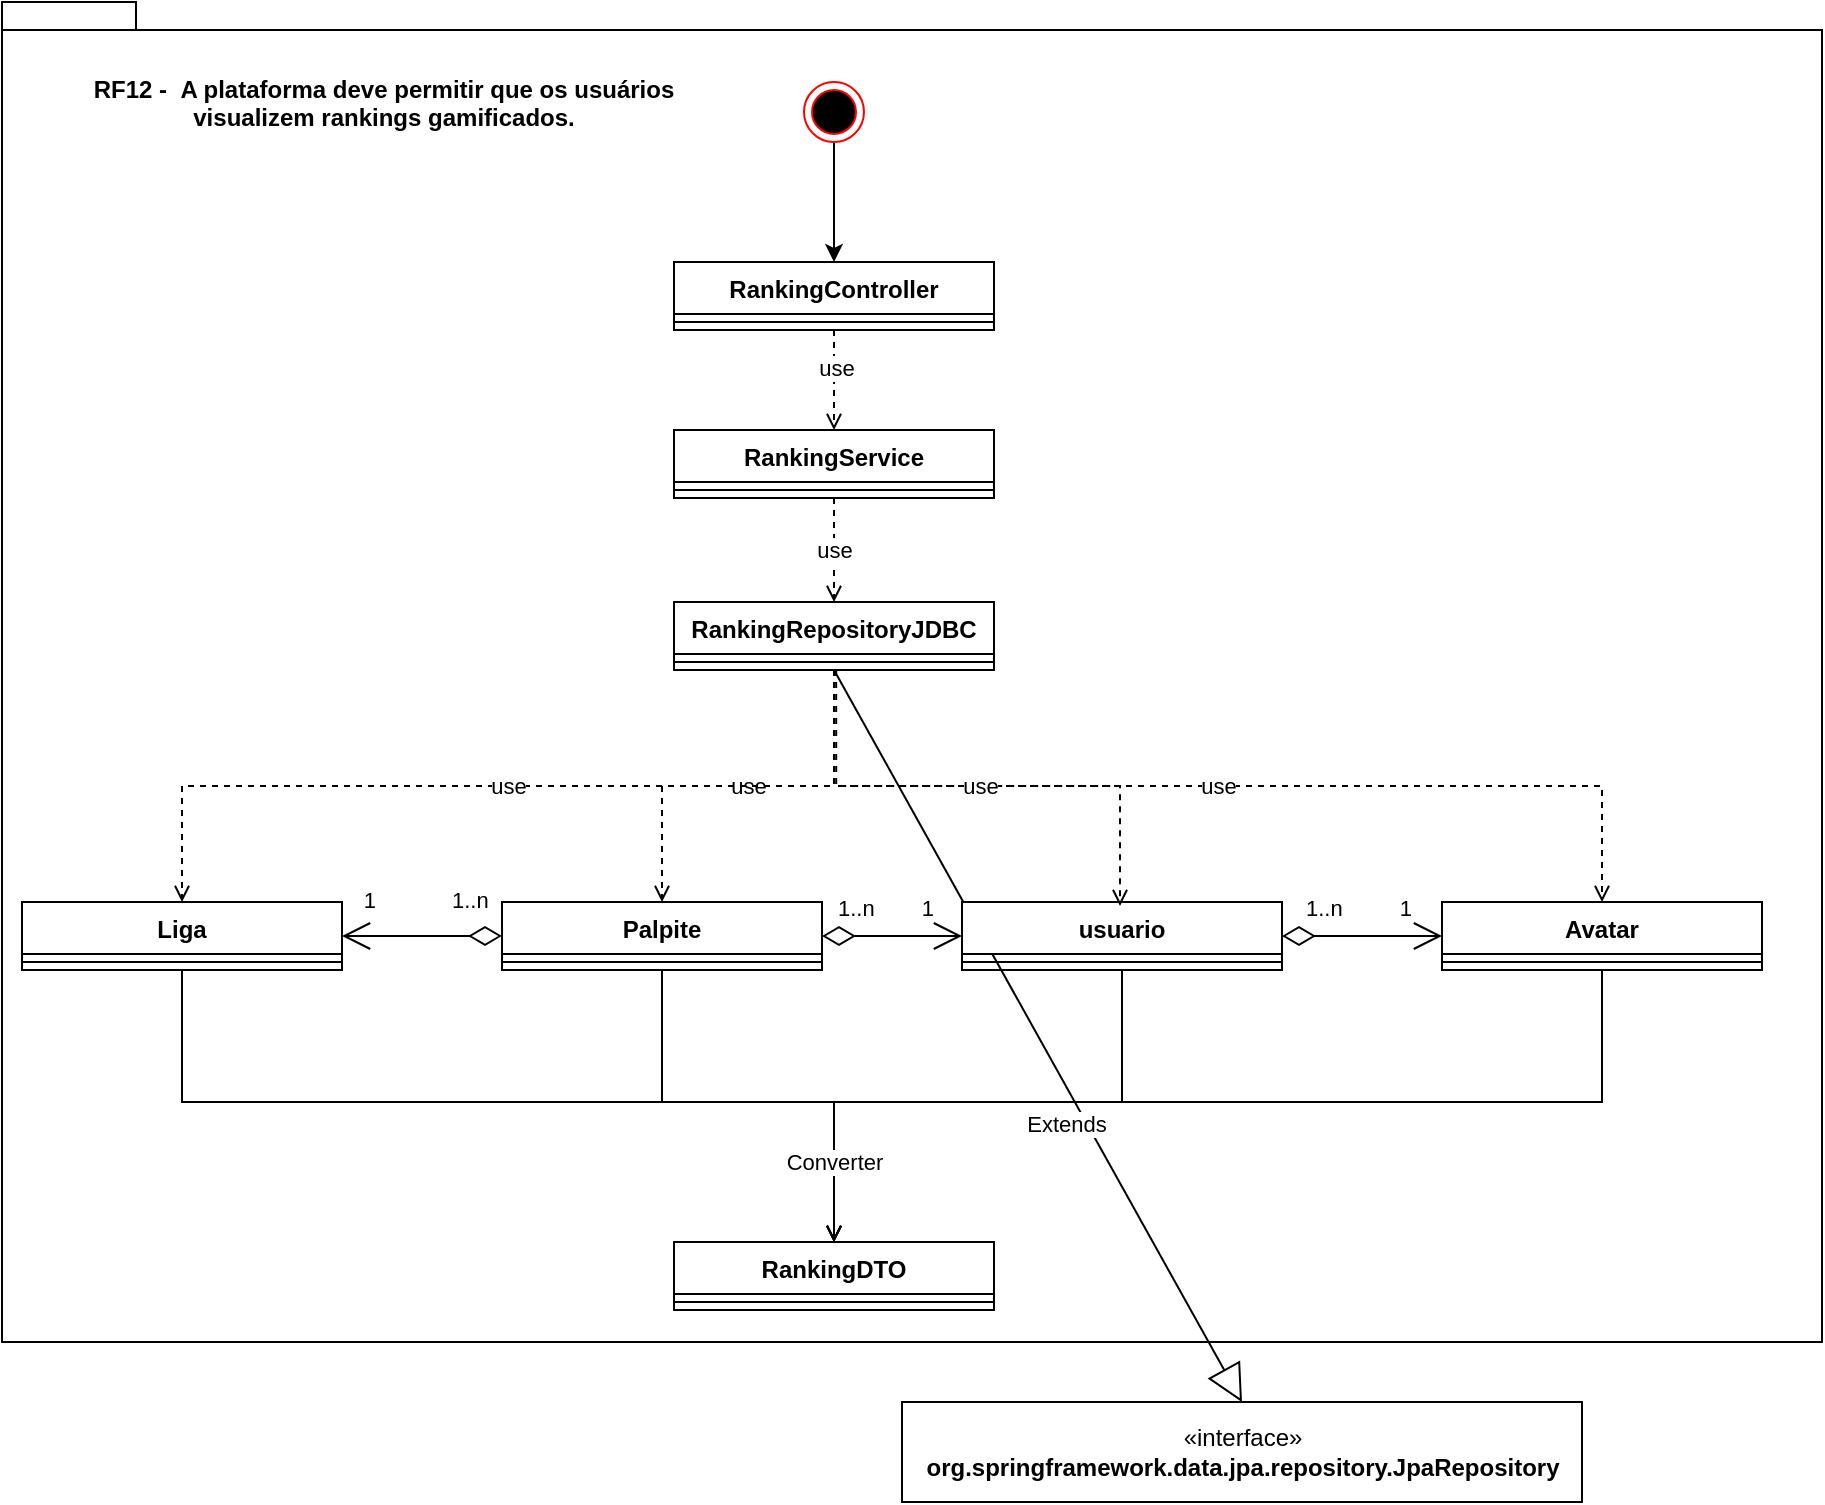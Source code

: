 <mxfile version="20.2.8" type="device"><diagram id="J9qyxm0Qgmu9dj24LYN9" name="Página-1"><mxGraphModel dx="1422" dy="746" grid="1" gridSize="10" guides="1" tooltips="1" connect="1" arrows="1" fold="1" page="1" pageScale="1" pageWidth="827" pageHeight="1169" math="0" shadow="0"><root><mxCell id="0"/><mxCell id="1" parent="0"/><mxCell id="QHTpr_0LTPX51wPY9rM0-1" value="" style="shape=folder;fontStyle=1;spacingTop=10;tabWidth=40;tabHeight=14;tabPosition=left;html=1;" parent="1" vertex="1"><mxGeometry x="20" y="20" width="910" height="670" as="geometry"/></mxCell><mxCell id="QHTpr_0LTPX51wPY9rM0-27" style="edgeStyle=orthogonalEdgeStyle;rounded=0;orthogonalLoop=1;jettySize=auto;html=1;entryX=0.5;entryY=0;entryDx=0;entryDy=0;dashed=1;endArrow=open;endFill=0;" parent="1" source="QHTpr_0LTPX51wPY9rM0-2" target="QHTpr_0LTPX51wPY9rM0-9" edge="1"><mxGeometry relative="1" as="geometry"/></mxCell><mxCell id="QHTpr_0LTPX51wPY9rM0-28" value="use" style="edgeLabel;html=1;align=center;verticalAlign=middle;resizable=0;points=[];" parent="QHTpr_0LTPX51wPY9rM0-27" vertex="1" connectable="0"><mxGeometry x="-0.248" y="1" relative="1" as="geometry"><mxPoint as="offset"/></mxGeometry></mxCell><mxCell id="QHTpr_0LTPX51wPY9rM0-2" value="RankingController" style="swimlane;fontStyle=1;align=center;verticalAlign=top;childLayout=stackLayout;horizontal=1;startSize=26;horizontalStack=0;resizeParent=1;resizeParentMax=0;resizeLast=0;collapsible=1;marginBottom=0;" parent="1" vertex="1"><mxGeometry x="356" y="150" width="160" height="34" as="geometry"><mxRectangle x="334" y="160" width="100" height="30" as="alternateBounds"/></mxGeometry></mxCell><mxCell id="QHTpr_0LTPX51wPY9rM0-4" value="" style="line;strokeWidth=1;fillColor=none;align=left;verticalAlign=middle;spacingTop=-1;spacingLeft=3;spacingRight=3;rotatable=0;labelPosition=right;points=[];portConstraint=eastwest;strokeColor=inherit;" parent="QHTpr_0LTPX51wPY9rM0-2" vertex="1"><mxGeometry y="26" width="160" height="8" as="geometry"/></mxCell><mxCell id="QHTpr_0LTPX51wPY9rM0-29" value="use" style="edgeStyle=orthogonalEdgeStyle;rounded=0;orthogonalLoop=1;jettySize=auto;html=1;entryX=0.5;entryY=0;entryDx=0;entryDy=0;dashed=1;endArrow=open;endFill=0;" parent="1" source="QHTpr_0LTPX51wPY9rM0-9" target="QHTpr_0LTPX51wPY9rM0-18" edge="1"><mxGeometry relative="1" as="geometry"/></mxCell><mxCell id="QHTpr_0LTPX51wPY9rM0-9" value="RankingService" style="swimlane;fontStyle=1;align=center;verticalAlign=top;childLayout=stackLayout;horizontal=1;startSize=26;horizontalStack=0;resizeParent=1;resizeParentMax=0;resizeLast=0;collapsible=1;marginBottom=0;" parent="1" vertex="1"><mxGeometry x="356" y="234" width="160" height="34" as="geometry"/></mxCell><mxCell id="QHTpr_0LTPX51wPY9rM0-11" value="" style="line;strokeWidth=1;fillColor=none;align=left;verticalAlign=middle;spacingTop=-1;spacingLeft=3;spacingRight=3;rotatable=0;labelPosition=right;points=[];portConstraint=eastwest;strokeColor=inherit;" parent="QHTpr_0LTPX51wPY9rM0-9" vertex="1"><mxGeometry y="26" width="160" height="8" as="geometry"/></mxCell><mxCell id="QHTpr_0LTPX51wPY9rM0-26" style="edgeStyle=orthogonalEdgeStyle;rounded=0;orthogonalLoop=1;jettySize=auto;html=1;entryX=0.5;entryY=0;entryDx=0;entryDy=0;" parent="1" source="QHTpr_0LTPX51wPY9rM0-13" target="QHTpr_0LTPX51wPY9rM0-2" edge="1"><mxGeometry relative="1" as="geometry"/></mxCell><mxCell id="QHTpr_0LTPX51wPY9rM0-13" value="" style="ellipse;html=1;shape=endState;fillColor=#000000;strokeColor=#ff0000;" parent="1" vertex="1"><mxGeometry x="421" y="60" width="30" height="30" as="geometry"/></mxCell><mxCell id="QHTpr_0LTPX51wPY9rM0-33" value="use" style="edgeStyle=orthogonalEdgeStyle;rounded=0;orthogonalLoop=1;jettySize=auto;html=1;entryX=0.5;entryY=0;entryDx=0;entryDy=0;dashed=1;endArrow=open;endFill=0;" parent="1" source="QHTpr_0LTPX51wPY9rM0-18" target="QHTpr_0LTPX51wPY9rM0-22" edge="1"><mxGeometry relative="1" as="geometry"/></mxCell><mxCell id="QHTpr_0LTPX51wPY9rM0-18" value="RankingRepositoryJDBC" style="swimlane;fontStyle=1;align=center;verticalAlign=top;childLayout=stackLayout;horizontal=1;startSize=26;horizontalStack=0;resizeParent=1;resizeParentMax=0;resizeLast=0;collapsible=1;marginBottom=0;" parent="1" vertex="1"><mxGeometry x="356" y="320" width="160" height="34" as="geometry"/></mxCell><mxCell id="QHTpr_0LTPX51wPY9rM0-19" value="" style="line;strokeWidth=1;fillColor=none;align=left;verticalAlign=middle;spacingTop=-1;spacingLeft=3;spacingRight=3;rotatable=0;labelPosition=right;points=[];portConstraint=eastwest;strokeColor=inherit;" parent="QHTpr_0LTPX51wPY9rM0-18" vertex="1"><mxGeometry y="26" width="160" height="8" as="geometry"/></mxCell><mxCell id="QHTpr_0LTPX51wPY9rM0-30" value="«interface»&lt;br&gt;&lt;b&gt;org.springframework.data.jpa.repository.JpaRepository&lt;/b&gt;" style="html=1;" parent="1" vertex="1"><mxGeometry x="470" y="720" width="340" height="50" as="geometry"/></mxCell><mxCell id="QHTpr_0LTPX51wPY9rM0-32" value="Extends" style="endArrow=block;endSize=16;endFill=0;html=1;rounded=0;exitX=0.5;exitY=1;exitDx=0;exitDy=0;entryX=0.5;entryY=0;entryDx=0;entryDy=0;startArrow=none;" parent="1" source="QHTpr_0LTPX51wPY9rM0-18" target="QHTpr_0LTPX51wPY9rM0-30" edge="1"><mxGeometry x="0.214" y="-9" width="160" relative="1" as="geometry"><mxPoint x="346" y="580" as="sourcePoint"/><mxPoint x="506" y="580" as="targetPoint"/><mxPoint as="offset"/></mxGeometry></mxCell><mxCell id="QHTpr_0LTPX51wPY9rM0-38" value="Avatar" style="swimlane;fontStyle=1;align=center;verticalAlign=top;childLayout=stackLayout;horizontal=1;startSize=26;horizontalStack=0;resizeParent=1;resizeParentMax=0;resizeLast=0;collapsible=1;marginBottom=0;" parent="1" vertex="1"><mxGeometry x="740" y="470" width="160" height="34" as="geometry"/></mxCell><mxCell id="QHTpr_0LTPX51wPY9rM0-39" value="" style="line;strokeWidth=1;fillColor=none;align=left;verticalAlign=middle;spacingTop=-1;spacingLeft=3;spacingRight=3;rotatable=0;labelPosition=right;points=[];portConstraint=eastwest;strokeColor=inherit;" parent="QHTpr_0LTPX51wPY9rM0-38" vertex="1"><mxGeometry y="26" width="160" height="8" as="geometry"/></mxCell><mxCell id="Rrl6o72tKhtKT5GNcpfV-17" style="edgeStyle=orthogonalEdgeStyle;rounded=0;orthogonalLoop=1;jettySize=auto;html=1;entryX=0.5;entryY=0;entryDx=0;entryDy=0;endArrow=open;endFill=0;" edge="1" parent="1" source="QHTpr_0LTPX51wPY9rM0-22" target="Rrl6o72tKhtKT5GNcpfV-13"><mxGeometry relative="1" as="geometry"><Array as="points"><mxPoint x="350" y="570"/><mxPoint x="436" y="570"/></Array></mxGeometry></mxCell><mxCell id="QHTpr_0LTPX51wPY9rM0-22" value="Palpite" style="swimlane;fontStyle=1;align=center;verticalAlign=top;childLayout=stackLayout;horizontal=1;startSize=26;horizontalStack=0;resizeParent=1;resizeParentMax=0;resizeLast=0;collapsible=1;marginBottom=0;" parent="1" vertex="1"><mxGeometry x="270" y="470" width="160" height="34" as="geometry"/></mxCell><mxCell id="QHTpr_0LTPX51wPY9rM0-23" value="" style="line;strokeWidth=1;fillColor=none;align=left;verticalAlign=middle;spacingTop=-1;spacingLeft=3;spacingRight=3;rotatable=0;labelPosition=right;points=[];portConstraint=eastwest;strokeColor=inherit;" parent="QHTpr_0LTPX51wPY9rM0-22" vertex="1"><mxGeometry y="26" width="160" height="8" as="geometry"/></mxCell><mxCell id="QHTpr_0LTPX51wPY9rM0-52" value="RF12 -  A plataforma deve permitir que os usuários&#10;visualizem rankings gamificados." style="text;align=center;fontStyle=1;verticalAlign=middle;spacingLeft=3;spacingRight=3;strokeColor=none;rotatable=0;points=[[0,0.5],[1,0.5]];portConstraint=eastwest;" parent="1" vertex="1"><mxGeometry x="31" y="50" width="360" height="40" as="geometry"/></mxCell><mxCell id="Rrl6o72tKhtKT5GNcpfV-15" style="edgeStyle=orthogonalEdgeStyle;rounded=0;orthogonalLoop=1;jettySize=auto;html=1;entryX=0.5;entryY=0;entryDx=0;entryDy=0;endArrow=open;endFill=0;" edge="1" parent="1" source="BXt6GVsIPE241jL_bYB8-10" target="Rrl6o72tKhtKT5GNcpfV-13"><mxGeometry relative="1" as="geometry"><Array as="points"><mxPoint x="110" y="570"/><mxPoint x="436" y="570"/></Array></mxGeometry></mxCell><mxCell id="BXt6GVsIPE241jL_bYB8-10" value="Liga" style="swimlane;fontStyle=1;align=center;verticalAlign=top;childLayout=stackLayout;horizontal=1;startSize=26;horizontalStack=0;resizeParent=1;resizeParentMax=0;resizeLast=0;collapsible=1;marginBottom=0;" parent="1" vertex="1"><mxGeometry x="30" y="470" width="160" height="34" as="geometry"/></mxCell><mxCell id="BXt6GVsIPE241jL_bYB8-11" value="" style="line;strokeWidth=1;fillColor=none;align=left;verticalAlign=middle;spacingTop=-1;spacingLeft=3;spacingRight=3;rotatable=0;labelPosition=right;points=[];portConstraint=eastwest;strokeColor=inherit;" parent="BXt6GVsIPE241jL_bYB8-10" vertex="1"><mxGeometry y="26" width="160" height="8" as="geometry"/></mxCell><mxCell id="Rrl6o72tKhtKT5GNcpfV-18" style="edgeStyle=orthogonalEdgeStyle;rounded=0;orthogonalLoop=1;jettySize=auto;html=1;entryX=0.5;entryY=0;entryDx=0;entryDy=0;endArrow=open;endFill=0;" edge="1" parent="1" source="BXt6GVsIPE241jL_bYB8-12" target="Rrl6o72tKhtKT5GNcpfV-13"><mxGeometry relative="1" as="geometry"><Array as="points"><mxPoint x="580" y="570"/><mxPoint x="436" y="570"/></Array></mxGeometry></mxCell><mxCell id="BXt6GVsIPE241jL_bYB8-12" value="usuario" style="swimlane;fontStyle=1;align=center;verticalAlign=top;childLayout=stackLayout;horizontal=1;startSize=26;horizontalStack=0;resizeParent=1;resizeParentMax=0;resizeLast=0;collapsible=1;marginBottom=0;" parent="1" vertex="1"><mxGeometry x="500" y="470" width="160" height="34" as="geometry"/></mxCell><mxCell id="BXt6GVsIPE241jL_bYB8-13" value="" style="line;strokeWidth=1;fillColor=none;align=left;verticalAlign=middle;spacingTop=-1;spacingLeft=3;spacingRight=3;rotatable=0;labelPosition=right;points=[];portConstraint=eastwest;strokeColor=inherit;" parent="BXt6GVsIPE241jL_bYB8-12" vertex="1"><mxGeometry y="26" width="160" height="8" as="geometry"/></mxCell><mxCell id="BXt6GVsIPE241jL_bYB8-17" value="" style="endArrow=open;html=1;endSize=12;startArrow=diamondThin;startSize=14;startFill=0;edgeStyle=orthogonalEdgeStyle;rounded=0;exitX=1;exitY=0.5;exitDx=0;exitDy=0;entryX=0;entryY=0.5;entryDx=0;entryDy=0;" parent="1" source="BXt6GVsIPE241jL_bYB8-12" target="QHTpr_0LTPX51wPY9rM0-38" edge="1"><mxGeometry relative="1" as="geometry"><mxPoint x="716" y="504" as="sourcePoint"/><mxPoint x="646" y="497" as="targetPoint"/></mxGeometry></mxCell><mxCell id="BXt6GVsIPE241jL_bYB8-18" value="1..n" style="edgeLabel;resizable=0;html=1;align=left;verticalAlign=top;" parent="1" connectable="0" vertex="1"><mxGeometry x="436" y="460" as="geometry"/></mxCell><mxCell id="BXt6GVsIPE241jL_bYB8-20" value="1" style="edgeLabel;resizable=0;html=1;align=right;verticalAlign=top;" parent="1" connectable="0" vertex="1"><mxGeometry x="211" y="453" as="geometry"><mxPoint x="-4" y="3" as="offset"/></mxGeometry></mxCell><mxCell id="Rrl6o72tKhtKT5GNcpfV-1" value="" style="endArrow=open;html=1;endSize=12;startArrow=diamondThin;startSize=14;startFill=0;edgeStyle=orthogonalEdgeStyle;rounded=0;exitX=0;exitY=0.5;exitDx=0;exitDy=0;entryX=1;entryY=0.5;entryDx=0;entryDy=0;" edge="1" parent="1" source="QHTpr_0LTPX51wPY9rM0-22" target="BXt6GVsIPE241jL_bYB8-10"><mxGeometry relative="1" as="geometry"><mxPoint x="726" y="514" as="sourcePoint"/><mxPoint x="726" y="604" as="targetPoint"/></mxGeometry></mxCell><mxCell id="Rrl6o72tKhtKT5GNcpfV-2" value="" style="endArrow=open;html=1;endSize=12;startArrow=diamondThin;startSize=14;startFill=0;edgeStyle=orthogonalEdgeStyle;rounded=0;exitX=1;exitY=0.5;exitDx=0;exitDy=0;entryX=0;entryY=0.5;entryDx=0;entryDy=0;" edge="1" parent="1" source="QHTpr_0LTPX51wPY9rM0-22" target="BXt6GVsIPE241jL_bYB8-12"><mxGeometry relative="1" as="geometry"><mxPoint x="726" y="514" as="sourcePoint"/><mxPoint x="726" y="604" as="targetPoint"/></mxGeometry></mxCell><mxCell id="Rrl6o72tKhtKT5GNcpfV-3" value="1..n" style="edgeLabel;resizable=0;html=1;align=left;verticalAlign=top;" connectable="0" vertex="1" parent="1"><mxGeometry x="243" y="456" as="geometry"/></mxCell><mxCell id="Rrl6o72tKhtKT5GNcpfV-5" value="1..n" style="edgeLabel;resizable=0;html=1;align=left;verticalAlign=top;" connectable="0" vertex="1" parent="1"><mxGeometry x="670" y="460" as="geometry"/></mxCell><mxCell id="Rrl6o72tKhtKT5GNcpfV-7" value="1" style="edgeLabel;resizable=0;html=1;align=right;verticalAlign=top;" connectable="0" vertex="1" parent="1"><mxGeometry x="490" y="457" as="geometry"><mxPoint x="-4" y="3" as="offset"/></mxGeometry></mxCell><mxCell id="Rrl6o72tKhtKT5GNcpfV-8" value="1" style="edgeLabel;resizable=0;html=1;align=right;verticalAlign=top;" connectable="0" vertex="1" parent="1"><mxGeometry x="729" y="457" as="geometry"><mxPoint x="-4" y="3" as="offset"/></mxGeometry></mxCell><mxCell id="Rrl6o72tKhtKT5GNcpfV-9" value="use" style="edgeStyle=orthogonalEdgeStyle;rounded=0;orthogonalLoop=1;jettySize=auto;html=1;entryX=0.5;entryY=0;entryDx=0;entryDy=0;dashed=1;endArrow=open;endFill=0;exitX=0.5;exitY=1;exitDx=0;exitDy=0;" edge="1" parent="1" source="QHTpr_0LTPX51wPY9rM0-18" target="BXt6GVsIPE241jL_bYB8-10"><mxGeometry relative="1" as="geometry"><mxPoint x="446" y="364" as="sourcePoint"/><mxPoint x="360" y="480" as="targetPoint"/></mxGeometry></mxCell><mxCell id="Rrl6o72tKhtKT5GNcpfV-10" value="use" style="edgeStyle=orthogonalEdgeStyle;rounded=0;orthogonalLoop=1;jettySize=auto;html=1;entryX=0.5;entryY=0;entryDx=0;entryDy=0;dashed=1;endArrow=open;endFill=0;exitX=0.5;exitY=1;exitDx=0;exitDy=0;exitPerimeter=0;" edge="1" parent="1" source="QHTpr_0LTPX51wPY9rM0-19" target="QHTpr_0LTPX51wPY9rM0-38"><mxGeometry relative="1" as="geometry"><mxPoint x="430" y="380" as="sourcePoint"/><mxPoint x="360" y="480" as="targetPoint"/></mxGeometry></mxCell><mxCell id="Rrl6o72tKhtKT5GNcpfV-11" value="use" style="edgeStyle=orthogonalEdgeStyle;rounded=0;orthogonalLoop=1;jettySize=auto;html=1;entryX=0.5;entryY=0;entryDx=0;entryDy=0;dashed=1;endArrow=open;endFill=0;exitX=0.513;exitY=0.75;exitDx=0;exitDy=0;exitPerimeter=0;" edge="1" parent="1"><mxGeometry relative="1" as="geometry"><mxPoint x="437.08" y="354" as="sourcePoint"/><mxPoint x="579" y="472" as="targetPoint"/><Array as="points"><mxPoint x="437" y="412"/><mxPoint x="579" y="412"/></Array></mxGeometry></mxCell><mxCell id="Rrl6o72tKhtKT5GNcpfV-13" value="RankingDTO" style="swimlane;fontStyle=1;align=center;verticalAlign=top;childLayout=stackLayout;horizontal=1;startSize=26;horizontalStack=0;resizeParent=1;resizeParentMax=0;resizeLast=0;collapsible=1;marginBottom=0;" vertex="1" parent="1"><mxGeometry x="356" y="640" width="160" height="34" as="geometry"/></mxCell><mxCell id="Rrl6o72tKhtKT5GNcpfV-14" value="" style="line;strokeWidth=1;fillColor=none;align=left;verticalAlign=middle;spacingTop=-1;spacingLeft=3;spacingRight=3;rotatable=0;labelPosition=right;points=[];portConstraint=eastwest;strokeColor=inherit;" vertex="1" parent="Rrl6o72tKhtKT5GNcpfV-13"><mxGeometry y="26" width="160" height="8" as="geometry"/></mxCell><mxCell id="Rrl6o72tKhtKT5GNcpfV-16" value="Converter" style="edgeStyle=orthogonalEdgeStyle;rounded=0;orthogonalLoop=1;jettySize=auto;html=1;entryX=0.5;entryY=0;entryDx=0;entryDy=0;endArrow=open;endFill=0;exitX=0.5;exitY=1;exitDx=0;exitDy=0;" edge="1" parent="1" source="QHTpr_0LTPX51wPY9rM0-38" target="Rrl6o72tKhtKT5GNcpfV-13"><mxGeometry x="0.846" relative="1" as="geometry"><mxPoint x="120" y="514" as="sourcePoint"/><mxPoint x="446" y="650" as="targetPoint"/><Array as="points"><mxPoint x="820" y="570"/><mxPoint x="436" y="570"/></Array><mxPoint as="offset"/></mxGeometry></mxCell></root></mxGraphModel></diagram></mxfile>
